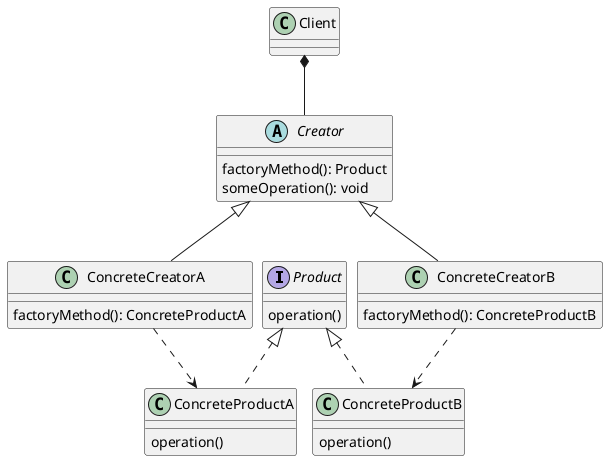 @startuml
skinparam nodesep 10
skinparam class {
  BackgroundColor<<interface>> #ffccff
  BackgroundColor<<abstract>> #ccccff
}

interface Product {
  {method} operation()
}

abstract class Creator {
  {method} factoryMethod(): Product
  {method} someOperation(): void
}

class ConcreteProductA implements Product {
  {method} operation()
}

class ConcreteProductB implements Product {
  {method} operation()
}

class ConcreteCreatorA extends Creator {
  {method} factoryMethod(): ConcreteProductA
}

class ConcreteCreatorB extends Creator {
  {method} factoryMethod(): ConcreteProductB
}

Client *-- Creator
ConcreteCreatorA ..> ConcreteProductA
ConcreteCreatorB ..> ConcreteProductB

@enduml